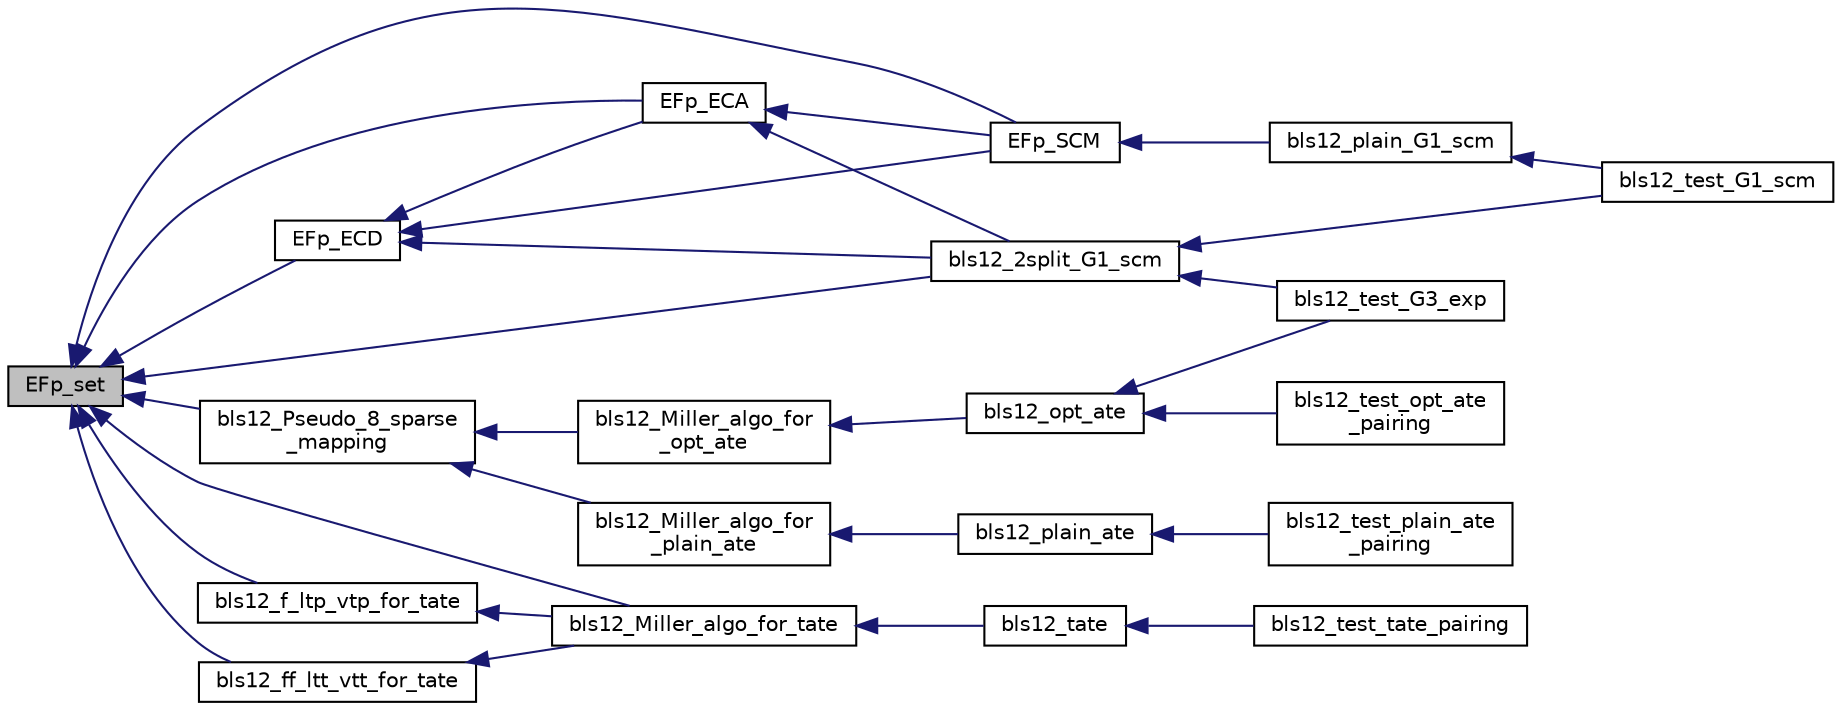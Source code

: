 digraph "EFp_set"
{
  edge [fontname="Helvetica",fontsize="10",labelfontname="Helvetica",labelfontsize="10"];
  node [fontname="Helvetica",fontsize="10",shape=record];
  rankdir="LR";
  Node88 [label="EFp_set",height=0.2,width=0.4,color="black", fillcolor="grey75", style="filled", fontcolor="black"];
  Node88 -> Node89 [dir="back",color="midnightblue",fontsize="10",style="solid",fontname="Helvetica"];
  Node89 [label="bls12_2split_G1_scm",height=0.2,width=0.4,color="black", fillcolor="white", style="filled",URL="$bls12__scm_8h.html#aae42e6e607e5af6339f4fc74acd931e3"];
  Node89 -> Node90 [dir="back",color="midnightblue",fontsize="10",style="solid",fontname="Helvetica"];
  Node90 [label="bls12_test_G1_scm",height=0.2,width=0.4,color="black", fillcolor="white", style="filled",URL="$bls12__test__pairings_8h.html#a3c1bc0bfce563a5be5d1c93c4b14ea9a"];
  Node89 -> Node91 [dir="back",color="midnightblue",fontsize="10",style="solid",fontname="Helvetica"];
  Node91 [label="bls12_test_G3_exp",height=0.2,width=0.4,color="black", fillcolor="white", style="filled",URL="$bls12__test__pairings_8h.html#a084d9bc232ef377fb2baa2fdb19686b2"];
  Node88 -> Node92 [dir="back",color="midnightblue",fontsize="10",style="solid",fontname="Helvetica"];
  Node92 [label="bls12_f_ltp_vtp_for_tate",height=0.2,width=0.4,color="black", fillcolor="white", style="filled",URL="$bls12__line__tate_8h.html#a1f80689fc6980972d6a85828147271a9"];
  Node92 -> Node93 [dir="back",color="midnightblue",fontsize="10",style="solid",fontname="Helvetica"];
  Node93 [label="bls12_Miller_algo_for_tate",height=0.2,width=0.4,color="black", fillcolor="white", style="filled",URL="$bls12__miller__tate_8h.html#a3e6c2d9558c05e1ab32f2c67b03287d5"];
  Node93 -> Node94 [dir="back",color="midnightblue",fontsize="10",style="solid",fontname="Helvetica"];
  Node94 [label="bls12_tate",height=0.2,width=0.4,color="black", fillcolor="white", style="filled",URL="$bls12__pairings_8h.html#a83edc7fcbac2490ab67a1e6f746bdd68"];
  Node94 -> Node95 [dir="back",color="midnightblue",fontsize="10",style="solid",fontname="Helvetica"];
  Node95 [label="bls12_test_tate_pairing",height=0.2,width=0.4,color="black", fillcolor="white", style="filled",URL="$bls12__test__pairings_8h.html#aab7376446062228691c95fa9ea45da9b"];
  Node88 -> Node96 [dir="back",color="midnightblue",fontsize="10",style="solid",fontname="Helvetica"];
  Node96 [label="bls12_ff_ltt_vtt_for_tate",height=0.2,width=0.4,color="black", fillcolor="white", style="filled",URL="$bls12__line__tate_8h.html#a91895df9737048f5ac59ee81633aa247"];
  Node96 -> Node93 [dir="back",color="midnightblue",fontsize="10",style="solid",fontname="Helvetica"];
  Node88 -> Node93 [dir="back",color="midnightblue",fontsize="10",style="solid",fontname="Helvetica"];
  Node88 -> Node97 [dir="back",color="midnightblue",fontsize="10",style="solid",fontname="Helvetica"];
  Node97 [label="bls12_Pseudo_8_sparse\l_mapping",height=0.2,width=0.4,color="black", fillcolor="white", style="filled",URL="$bls12__p8sparse_8h.html#a8d0191550910276d37cdc20f1f11d3d7"];
  Node97 -> Node98 [dir="back",color="midnightblue",fontsize="10",style="solid",fontname="Helvetica"];
  Node98 [label="bls12_Miller_algo_for\l_opt_ate",height=0.2,width=0.4,color="black", fillcolor="white", style="filled",URL="$bls12__miller__optate_8h.html#a4dd1ea18b9004d2f7dc99fc940dbab12"];
  Node98 -> Node99 [dir="back",color="midnightblue",fontsize="10",style="solid",fontname="Helvetica"];
  Node99 [label="bls12_opt_ate",height=0.2,width=0.4,color="black", fillcolor="white", style="filled",URL="$bls12__pairings_8h.html#a9fbfb8c58f4bcd4e8eb916a2f9419c2e"];
  Node99 -> Node91 [dir="back",color="midnightblue",fontsize="10",style="solid",fontname="Helvetica"];
  Node99 -> Node100 [dir="back",color="midnightblue",fontsize="10",style="solid",fontname="Helvetica"];
  Node100 [label="bls12_test_opt_ate\l_pairing",height=0.2,width=0.4,color="black", fillcolor="white", style="filled",URL="$bls12__test__pairings_8h.html#a8764956fa4214ba03988afe867f97f67"];
  Node97 -> Node101 [dir="back",color="midnightblue",fontsize="10",style="solid",fontname="Helvetica"];
  Node101 [label="bls12_Miller_algo_for\l_plain_ate",height=0.2,width=0.4,color="black", fillcolor="white", style="filled",URL="$bls12__miller__ate_8h.html#a4468c3f6d288607c0e5c7a0912605d51"];
  Node101 -> Node102 [dir="back",color="midnightblue",fontsize="10",style="solid",fontname="Helvetica"];
  Node102 [label="bls12_plain_ate",height=0.2,width=0.4,color="black", fillcolor="white", style="filled",URL="$bls12__pairings_8h.html#ab593751b52dd666d230eff17c637c485"];
  Node102 -> Node103 [dir="back",color="midnightblue",fontsize="10",style="solid",fontname="Helvetica"];
  Node103 [label="bls12_test_plain_ate\l_pairing",height=0.2,width=0.4,color="black", fillcolor="white", style="filled",URL="$bls12__test__pairings_8h.html#a43b4f11c8806b181213808de80c8dc41"];
  Node88 -> Node104 [dir="back",color="midnightblue",fontsize="10",style="solid",fontname="Helvetica"];
  Node104 [label="EFp_ECA",height=0.2,width=0.4,color="black", fillcolor="white", style="filled",URL="$bn__efp_8h.html#a4b290a91bf913cf38dffee13f1db784b"];
  Node104 -> Node89 [dir="back",color="midnightblue",fontsize="10",style="solid",fontname="Helvetica"];
  Node104 -> Node105 [dir="back",color="midnightblue",fontsize="10",style="solid",fontname="Helvetica"];
  Node105 [label="EFp_SCM",height=0.2,width=0.4,color="black", fillcolor="white", style="filled",URL="$bn__efp_8h.html#a39968088354e07b3bff879ea6ce7eea3"];
  Node105 -> Node106 [dir="back",color="midnightblue",fontsize="10",style="solid",fontname="Helvetica"];
  Node106 [label="bls12_plain_G1_scm",height=0.2,width=0.4,color="black", fillcolor="white", style="filled",URL="$bls12__scm_8h.html#ab42ad3cac9466541c248ac236a74159f"];
  Node106 -> Node90 [dir="back",color="midnightblue",fontsize="10",style="solid",fontname="Helvetica"];
  Node88 -> Node107 [dir="back",color="midnightblue",fontsize="10",style="solid",fontname="Helvetica"];
  Node107 [label="EFp_ECD",height=0.2,width=0.4,color="black", fillcolor="white", style="filled",URL="$bn__efp_8h.html#a9ba98cee075d39257ea190cbe340dec5"];
  Node107 -> Node89 [dir="back",color="midnightblue",fontsize="10",style="solid",fontname="Helvetica"];
  Node107 -> Node104 [dir="back",color="midnightblue",fontsize="10",style="solid",fontname="Helvetica"];
  Node107 -> Node105 [dir="back",color="midnightblue",fontsize="10",style="solid",fontname="Helvetica"];
  Node88 -> Node105 [dir="back",color="midnightblue",fontsize="10",style="solid",fontname="Helvetica"];
}
